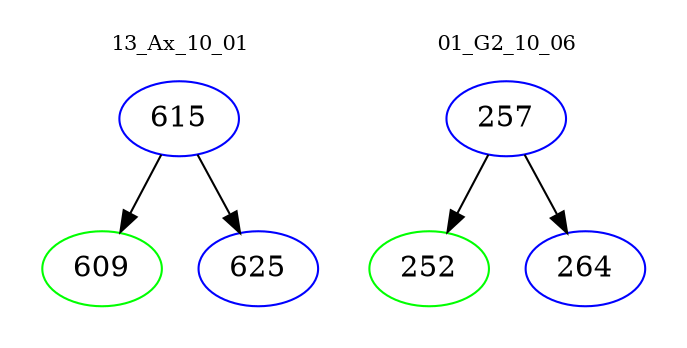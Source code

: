 digraph{
subgraph cluster_0 {
color = white
label = "13_Ax_10_01";
fontsize=10;
T0_615 [label="615", color="blue"]
T0_615 -> T0_609 [color="black"]
T0_609 [label="609", color="green"]
T0_615 -> T0_625 [color="black"]
T0_625 [label="625", color="blue"]
}
subgraph cluster_1 {
color = white
label = "01_G2_10_06";
fontsize=10;
T1_257 [label="257", color="blue"]
T1_257 -> T1_252 [color="black"]
T1_252 [label="252", color="green"]
T1_257 -> T1_264 [color="black"]
T1_264 [label="264", color="blue"]
}
}

